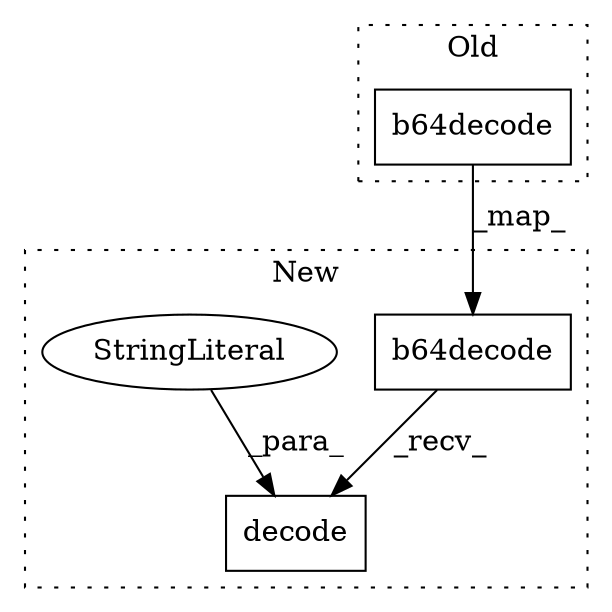 digraph G {
subgraph cluster0 {
1 [label="b64decode" a="32" s="3471,3522" l="10,1" shape="box"];
label = "Old";
style="dotted";
}
subgraph cluster1 {
2 [label="b64decode" a="32" s="3489,3540" l="10,1" shape="box"];
3 [label="decode" a="32" s="3542,3556" l="7,1" shape="box"];
4 [label="StringLiteral" a="45" s="3549" l="7" shape="ellipse"];
label = "New";
style="dotted";
}
1 -> 2 [label="_map_"];
2 -> 3 [label="_recv_"];
4 -> 3 [label="_para_"];
}